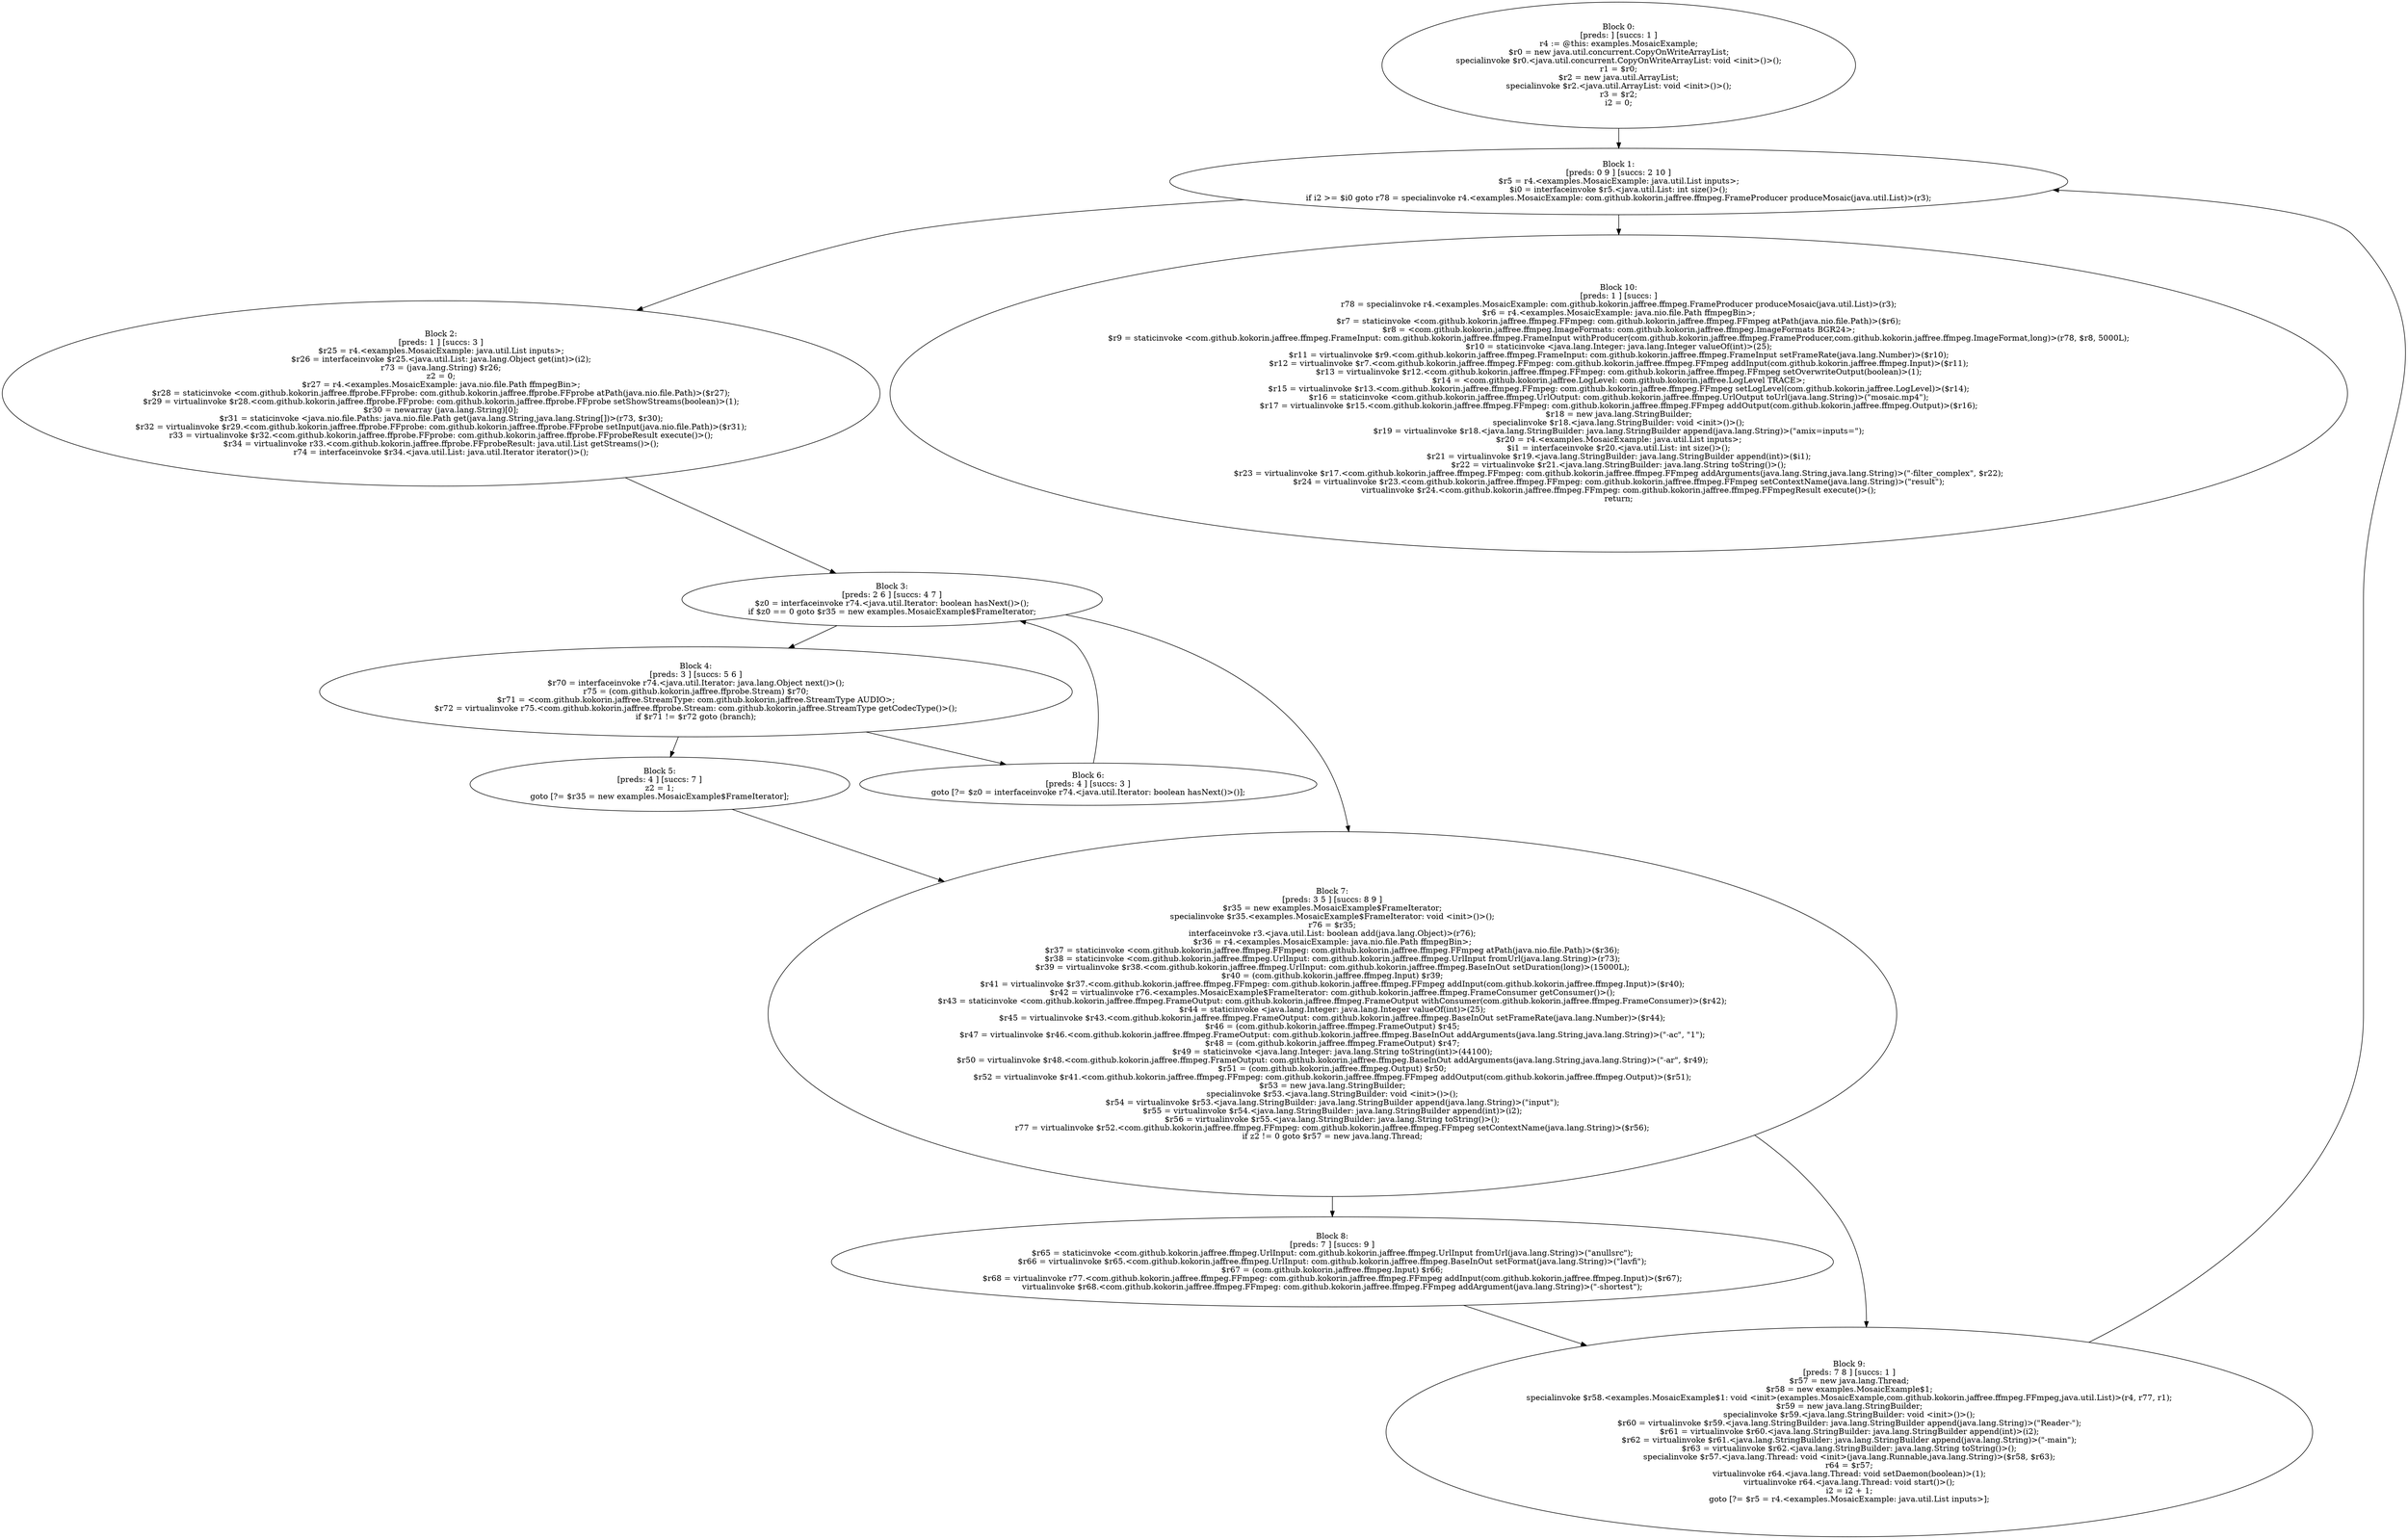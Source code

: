 digraph "unitGraph" {
    "Block 0:
[preds: ] [succs: 1 ]
r4 := @this: examples.MosaicExample;
$r0 = new java.util.concurrent.CopyOnWriteArrayList;
specialinvoke $r0.<java.util.concurrent.CopyOnWriteArrayList: void <init>()>();
r1 = $r0;
$r2 = new java.util.ArrayList;
specialinvoke $r2.<java.util.ArrayList: void <init>()>();
r3 = $r2;
i2 = 0;
"
    "Block 1:
[preds: 0 9 ] [succs: 2 10 ]
$r5 = r4.<examples.MosaicExample: java.util.List inputs>;
$i0 = interfaceinvoke $r5.<java.util.List: int size()>();
if i2 >= $i0 goto r78 = specialinvoke r4.<examples.MosaicExample: com.github.kokorin.jaffree.ffmpeg.FrameProducer produceMosaic(java.util.List)>(r3);
"
    "Block 2:
[preds: 1 ] [succs: 3 ]
$r25 = r4.<examples.MosaicExample: java.util.List inputs>;
$r26 = interfaceinvoke $r25.<java.util.List: java.lang.Object get(int)>(i2);
r73 = (java.lang.String) $r26;
z2 = 0;
$r27 = r4.<examples.MosaicExample: java.nio.file.Path ffmpegBin>;
$r28 = staticinvoke <com.github.kokorin.jaffree.ffprobe.FFprobe: com.github.kokorin.jaffree.ffprobe.FFprobe atPath(java.nio.file.Path)>($r27);
$r29 = virtualinvoke $r28.<com.github.kokorin.jaffree.ffprobe.FFprobe: com.github.kokorin.jaffree.ffprobe.FFprobe setShowStreams(boolean)>(1);
$r30 = newarray (java.lang.String)[0];
$r31 = staticinvoke <java.nio.file.Paths: java.nio.file.Path get(java.lang.String,java.lang.String[])>(r73, $r30);
$r32 = virtualinvoke $r29.<com.github.kokorin.jaffree.ffprobe.FFprobe: com.github.kokorin.jaffree.ffprobe.FFprobe setInput(java.nio.file.Path)>($r31);
r33 = virtualinvoke $r32.<com.github.kokorin.jaffree.ffprobe.FFprobe: com.github.kokorin.jaffree.ffprobe.FFprobeResult execute()>();
$r34 = virtualinvoke r33.<com.github.kokorin.jaffree.ffprobe.FFprobeResult: java.util.List getStreams()>();
r74 = interfaceinvoke $r34.<java.util.List: java.util.Iterator iterator()>();
"
    "Block 3:
[preds: 2 6 ] [succs: 4 7 ]
$z0 = interfaceinvoke r74.<java.util.Iterator: boolean hasNext()>();
if $z0 == 0 goto $r35 = new examples.MosaicExample$FrameIterator;
"
    "Block 4:
[preds: 3 ] [succs: 5 6 ]
$r70 = interfaceinvoke r74.<java.util.Iterator: java.lang.Object next()>();
r75 = (com.github.kokorin.jaffree.ffprobe.Stream) $r70;
$r71 = <com.github.kokorin.jaffree.StreamType: com.github.kokorin.jaffree.StreamType AUDIO>;
$r72 = virtualinvoke r75.<com.github.kokorin.jaffree.ffprobe.Stream: com.github.kokorin.jaffree.StreamType getCodecType()>();
if $r71 != $r72 goto (branch);
"
    "Block 5:
[preds: 4 ] [succs: 7 ]
z2 = 1;
goto [?= $r35 = new examples.MosaicExample$FrameIterator];
"
    "Block 6:
[preds: 4 ] [succs: 3 ]
goto [?= $z0 = interfaceinvoke r74.<java.util.Iterator: boolean hasNext()>()];
"
    "Block 7:
[preds: 3 5 ] [succs: 8 9 ]
$r35 = new examples.MosaicExample$FrameIterator;
specialinvoke $r35.<examples.MosaicExample$FrameIterator: void <init>()>();
r76 = $r35;
interfaceinvoke r3.<java.util.List: boolean add(java.lang.Object)>(r76);
$r36 = r4.<examples.MosaicExample: java.nio.file.Path ffmpegBin>;
$r37 = staticinvoke <com.github.kokorin.jaffree.ffmpeg.FFmpeg: com.github.kokorin.jaffree.ffmpeg.FFmpeg atPath(java.nio.file.Path)>($r36);
$r38 = staticinvoke <com.github.kokorin.jaffree.ffmpeg.UrlInput: com.github.kokorin.jaffree.ffmpeg.UrlInput fromUrl(java.lang.String)>(r73);
$r39 = virtualinvoke $r38.<com.github.kokorin.jaffree.ffmpeg.UrlInput: com.github.kokorin.jaffree.ffmpeg.BaseInOut setDuration(long)>(15000L);
$r40 = (com.github.kokorin.jaffree.ffmpeg.Input) $r39;
$r41 = virtualinvoke $r37.<com.github.kokorin.jaffree.ffmpeg.FFmpeg: com.github.kokorin.jaffree.ffmpeg.FFmpeg addInput(com.github.kokorin.jaffree.ffmpeg.Input)>($r40);
$r42 = virtualinvoke r76.<examples.MosaicExample$FrameIterator: com.github.kokorin.jaffree.ffmpeg.FrameConsumer getConsumer()>();
$r43 = staticinvoke <com.github.kokorin.jaffree.ffmpeg.FrameOutput: com.github.kokorin.jaffree.ffmpeg.FrameOutput withConsumer(com.github.kokorin.jaffree.ffmpeg.FrameConsumer)>($r42);
$r44 = staticinvoke <java.lang.Integer: java.lang.Integer valueOf(int)>(25);
$r45 = virtualinvoke $r43.<com.github.kokorin.jaffree.ffmpeg.FrameOutput: com.github.kokorin.jaffree.ffmpeg.BaseInOut setFrameRate(java.lang.Number)>($r44);
$r46 = (com.github.kokorin.jaffree.ffmpeg.FrameOutput) $r45;
$r47 = virtualinvoke $r46.<com.github.kokorin.jaffree.ffmpeg.FrameOutput: com.github.kokorin.jaffree.ffmpeg.BaseInOut addArguments(java.lang.String,java.lang.String)>(\"-ac\", \"1\");
$r48 = (com.github.kokorin.jaffree.ffmpeg.FrameOutput) $r47;
$r49 = staticinvoke <java.lang.Integer: java.lang.String toString(int)>(44100);
$r50 = virtualinvoke $r48.<com.github.kokorin.jaffree.ffmpeg.FrameOutput: com.github.kokorin.jaffree.ffmpeg.BaseInOut addArguments(java.lang.String,java.lang.String)>(\"-ar\", $r49);
$r51 = (com.github.kokorin.jaffree.ffmpeg.Output) $r50;
$r52 = virtualinvoke $r41.<com.github.kokorin.jaffree.ffmpeg.FFmpeg: com.github.kokorin.jaffree.ffmpeg.FFmpeg addOutput(com.github.kokorin.jaffree.ffmpeg.Output)>($r51);
$r53 = new java.lang.StringBuilder;
specialinvoke $r53.<java.lang.StringBuilder: void <init>()>();
$r54 = virtualinvoke $r53.<java.lang.StringBuilder: java.lang.StringBuilder append(java.lang.String)>(\"input\");
$r55 = virtualinvoke $r54.<java.lang.StringBuilder: java.lang.StringBuilder append(int)>(i2);
$r56 = virtualinvoke $r55.<java.lang.StringBuilder: java.lang.String toString()>();
r77 = virtualinvoke $r52.<com.github.kokorin.jaffree.ffmpeg.FFmpeg: com.github.kokorin.jaffree.ffmpeg.FFmpeg setContextName(java.lang.String)>($r56);
if z2 != 0 goto $r57 = new java.lang.Thread;
"
    "Block 8:
[preds: 7 ] [succs: 9 ]
$r65 = staticinvoke <com.github.kokorin.jaffree.ffmpeg.UrlInput: com.github.kokorin.jaffree.ffmpeg.UrlInput fromUrl(java.lang.String)>(\"anullsrc\");
$r66 = virtualinvoke $r65.<com.github.kokorin.jaffree.ffmpeg.UrlInput: com.github.kokorin.jaffree.ffmpeg.BaseInOut setFormat(java.lang.String)>(\"lavfi\");
$r67 = (com.github.kokorin.jaffree.ffmpeg.Input) $r66;
$r68 = virtualinvoke r77.<com.github.kokorin.jaffree.ffmpeg.FFmpeg: com.github.kokorin.jaffree.ffmpeg.FFmpeg addInput(com.github.kokorin.jaffree.ffmpeg.Input)>($r67);
virtualinvoke $r68.<com.github.kokorin.jaffree.ffmpeg.FFmpeg: com.github.kokorin.jaffree.ffmpeg.FFmpeg addArgument(java.lang.String)>(\"-shortest\");
"
    "Block 9:
[preds: 7 8 ] [succs: 1 ]
$r57 = new java.lang.Thread;
$r58 = new examples.MosaicExample$1;
specialinvoke $r58.<examples.MosaicExample$1: void <init>(examples.MosaicExample,com.github.kokorin.jaffree.ffmpeg.FFmpeg,java.util.List)>(r4, r77, r1);
$r59 = new java.lang.StringBuilder;
specialinvoke $r59.<java.lang.StringBuilder: void <init>()>();
$r60 = virtualinvoke $r59.<java.lang.StringBuilder: java.lang.StringBuilder append(java.lang.String)>(\"Reader-\");
$r61 = virtualinvoke $r60.<java.lang.StringBuilder: java.lang.StringBuilder append(int)>(i2);
$r62 = virtualinvoke $r61.<java.lang.StringBuilder: java.lang.StringBuilder append(java.lang.String)>(\"-main\");
$r63 = virtualinvoke $r62.<java.lang.StringBuilder: java.lang.String toString()>();
specialinvoke $r57.<java.lang.Thread: void <init>(java.lang.Runnable,java.lang.String)>($r58, $r63);
r64 = $r57;
virtualinvoke r64.<java.lang.Thread: void setDaemon(boolean)>(1);
virtualinvoke r64.<java.lang.Thread: void start()>();
i2 = i2 + 1;
goto [?= $r5 = r4.<examples.MosaicExample: java.util.List inputs>];
"
    "Block 10:
[preds: 1 ] [succs: ]
r78 = specialinvoke r4.<examples.MosaicExample: com.github.kokorin.jaffree.ffmpeg.FrameProducer produceMosaic(java.util.List)>(r3);
$r6 = r4.<examples.MosaicExample: java.nio.file.Path ffmpegBin>;
$r7 = staticinvoke <com.github.kokorin.jaffree.ffmpeg.FFmpeg: com.github.kokorin.jaffree.ffmpeg.FFmpeg atPath(java.nio.file.Path)>($r6);
$r8 = <com.github.kokorin.jaffree.ffmpeg.ImageFormats: com.github.kokorin.jaffree.ffmpeg.ImageFormats BGR24>;
$r9 = staticinvoke <com.github.kokorin.jaffree.ffmpeg.FrameInput: com.github.kokorin.jaffree.ffmpeg.FrameInput withProducer(com.github.kokorin.jaffree.ffmpeg.FrameProducer,com.github.kokorin.jaffree.ffmpeg.ImageFormat,long)>(r78, $r8, 5000L);
$r10 = staticinvoke <java.lang.Integer: java.lang.Integer valueOf(int)>(25);
$r11 = virtualinvoke $r9.<com.github.kokorin.jaffree.ffmpeg.FrameInput: com.github.kokorin.jaffree.ffmpeg.FrameInput setFrameRate(java.lang.Number)>($r10);
$r12 = virtualinvoke $r7.<com.github.kokorin.jaffree.ffmpeg.FFmpeg: com.github.kokorin.jaffree.ffmpeg.FFmpeg addInput(com.github.kokorin.jaffree.ffmpeg.Input)>($r11);
$r13 = virtualinvoke $r12.<com.github.kokorin.jaffree.ffmpeg.FFmpeg: com.github.kokorin.jaffree.ffmpeg.FFmpeg setOverwriteOutput(boolean)>(1);
$r14 = <com.github.kokorin.jaffree.LogLevel: com.github.kokorin.jaffree.LogLevel TRACE>;
$r15 = virtualinvoke $r13.<com.github.kokorin.jaffree.ffmpeg.FFmpeg: com.github.kokorin.jaffree.ffmpeg.FFmpeg setLogLevel(com.github.kokorin.jaffree.LogLevel)>($r14);
$r16 = staticinvoke <com.github.kokorin.jaffree.ffmpeg.UrlOutput: com.github.kokorin.jaffree.ffmpeg.UrlOutput toUrl(java.lang.String)>(\"mosaic.mp4\");
$r17 = virtualinvoke $r15.<com.github.kokorin.jaffree.ffmpeg.FFmpeg: com.github.kokorin.jaffree.ffmpeg.FFmpeg addOutput(com.github.kokorin.jaffree.ffmpeg.Output)>($r16);
$r18 = new java.lang.StringBuilder;
specialinvoke $r18.<java.lang.StringBuilder: void <init>()>();
$r19 = virtualinvoke $r18.<java.lang.StringBuilder: java.lang.StringBuilder append(java.lang.String)>(\"amix=inputs=\");
$r20 = r4.<examples.MosaicExample: java.util.List inputs>;
$i1 = interfaceinvoke $r20.<java.util.List: int size()>();
$r21 = virtualinvoke $r19.<java.lang.StringBuilder: java.lang.StringBuilder append(int)>($i1);
$r22 = virtualinvoke $r21.<java.lang.StringBuilder: java.lang.String toString()>();
$r23 = virtualinvoke $r17.<com.github.kokorin.jaffree.ffmpeg.FFmpeg: com.github.kokorin.jaffree.ffmpeg.FFmpeg addArguments(java.lang.String,java.lang.String)>(\"-filter_complex\", $r22);
$r24 = virtualinvoke $r23.<com.github.kokorin.jaffree.ffmpeg.FFmpeg: com.github.kokorin.jaffree.ffmpeg.FFmpeg setContextName(java.lang.String)>(\"result\");
virtualinvoke $r24.<com.github.kokorin.jaffree.ffmpeg.FFmpeg: com.github.kokorin.jaffree.ffmpeg.FFmpegResult execute()>();
return;
"
    "Block 0:
[preds: ] [succs: 1 ]
r4 := @this: examples.MosaicExample;
$r0 = new java.util.concurrent.CopyOnWriteArrayList;
specialinvoke $r0.<java.util.concurrent.CopyOnWriteArrayList: void <init>()>();
r1 = $r0;
$r2 = new java.util.ArrayList;
specialinvoke $r2.<java.util.ArrayList: void <init>()>();
r3 = $r2;
i2 = 0;
"->"Block 1:
[preds: 0 9 ] [succs: 2 10 ]
$r5 = r4.<examples.MosaicExample: java.util.List inputs>;
$i0 = interfaceinvoke $r5.<java.util.List: int size()>();
if i2 >= $i0 goto r78 = specialinvoke r4.<examples.MosaicExample: com.github.kokorin.jaffree.ffmpeg.FrameProducer produceMosaic(java.util.List)>(r3);
";
    "Block 1:
[preds: 0 9 ] [succs: 2 10 ]
$r5 = r4.<examples.MosaicExample: java.util.List inputs>;
$i0 = interfaceinvoke $r5.<java.util.List: int size()>();
if i2 >= $i0 goto r78 = specialinvoke r4.<examples.MosaicExample: com.github.kokorin.jaffree.ffmpeg.FrameProducer produceMosaic(java.util.List)>(r3);
"->"Block 2:
[preds: 1 ] [succs: 3 ]
$r25 = r4.<examples.MosaicExample: java.util.List inputs>;
$r26 = interfaceinvoke $r25.<java.util.List: java.lang.Object get(int)>(i2);
r73 = (java.lang.String) $r26;
z2 = 0;
$r27 = r4.<examples.MosaicExample: java.nio.file.Path ffmpegBin>;
$r28 = staticinvoke <com.github.kokorin.jaffree.ffprobe.FFprobe: com.github.kokorin.jaffree.ffprobe.FFprobe atPath(java.nio.file.Path)>($r27);
$r29 = virtualinvoke $r28.<com.github.kokorin.jaffree.ffprobe.FFprobe: com.github.kokorin.jaffree.ffprobe.FFprobe setShowStreams(boolean)>(1);
$r30 = newarray (java.lang.String)[0];
$r31 = staticinvoke <java.nio.file.Paths: java.nio.file.Path get(java.lang.String,java.lang.String[])>(r73, $r30);
$r32 = virtualinvoke $r29.<com.github.kokorin.jaffree.ffprobe.FFprobe: com.github.kokorin.jaffree.ffprobe.FFprobe setInput(java.nio.file.Path)>($r31);
r33 = virtualinvoke $r32.<com.github.kokorin.jaffree.ffprobe.FFprobe: com.github.kokorin.jaffree.ffprobe.FFprobeResult execute()>();
$r34 = virtualinvoke r33.<com.github.kokorin.jaffree.ffprobe.FFprobeResult: java.util.List getStreams()>();
r74 = interfaceinvoke $r34.<java.util.List: java.util.Iterator iterator()>();
";
    "Block 1:
[preds: 0 9 ] [succs: 2 10 ]
$r5 = r4.<examples.MosaicExample: java.util.List inputs>;
$i0 = interfaceinvoke $r5.<java.util.List: int size()>();
if i2 >= $i0 goto r78 = specialinvoke r4.<examples.MosaicExample: com.github.kokorin.jaffree.ffmpeg.FrameProducer produceMosaic(java.util.List)>(r3);
"->"Block 10:
[preds: 1 ] [succs: ]
r78 = specialinvoke r4.<examples.MosaicExample: com.github.kokorin.jaffree.ffmpeg.FrameProducer produceMosaic(java.util.List)>(r3);
$r6 = r4.<examples.MosaicExample: java.nio.file.Path ffmpegBin>;
$r7 = staticinvoke <com.github.kokorin.jaffree.ffmpeg.FFmpeg: com.github.kokorin.jaffree.ffmpeg.FFmpeg atPath(java.nio.file.Path)>($r6);
$r8 = <com.github.kokorin.jaffree.ffmpeg.ImageFormats: com.github.kokorin.jaffree.ffmpeg.ImageFormats BGR24>;
$r9 = staticinvoke <com.github.kokorin.jaffree.ffmpeg.FrameInput: com.github.kokorin.jaffree.ffmpeg.FrameInput withProducer(com.github.kokorin.jaffree.ffmpeg.FrameProducer,com.github.kokorin.jaffree.ffmpeg.ImageFormat,long)>(r78, $r8, 5000L);
$r10 = staticinvoke <java.lang.Integer: java.lang.Integer valueOf(int)>(25);
$r11 = virtualinvoke $r9.<com.github.kokorin.jaffree.ffmpeg.FrameInput: com.github.kokorin.jaffree.ffmpeg.FrameInput setFrameRate(java.lang.Number)>($r10);
$r12 = virtualinvoke $r7.<com.github.kokorin.jaffree.ffmpeg.FFmpeg: com.github.kokorin.jaffree.ffmpeg.FFmpeg addInput(com.github.kokorin.jaffree.ffmpeg.Input)>($r11);
$r13 = virtualinvoke $r12.<com.github.kokorin.jaffree.ffmpeg.FFmpeg: com.github.kokorin.jaffree.ffmpeg.FFmpeg setOverwriteOutput(boolean)>(1);
$r14 = <com.github.kokorin.jaffree.LogLevel: com.github.kokorin.jaffree.LogLevel TRACE>;
$r15 = virtualinvoke $r13.<com.github.kokorin.jaffree.ffmpeg.FFmpeg: com.github.kokorin.jaffree.ffmpeg.FFmpeg setLogLevel(com.github.kokorin.jaffree.LogLevel)>($r14);
$r16 = staticinvoke <com.github.kokorin.jaffree.ffmpeg.UrlOutput: com.github.kokorin.jaffree.ffmpeg.UrlOutput toUrl(java.lang.String)>(\"mosaic.mp4\");
$r17 = virtualinvoke $r15.<com.github.kokorin.jaffree.ffmpeg.FFmpeg: com.github.kokorin.jaffree.ffmpeg.FFmpeg addOutput(com.github.kokorin.jaffree.ffmpeg.Output)>($r16);
$r18 = new java.lang.StringBuilder;
specialinvoke $r18.<java.lang.StringBuilder: void <init>()>();
$r19 = virtualinvoke $r18.<java.lang.StringBuilder: java.lang.StringBuilder append(java.lang.String)>(\"amix=inputs=\");
$r20 = r4.<examples.MosaicExample: java.util.List inputs>;
$i1 = interfaceinvoke $r20.<java.util.List: int size()>();
$r21 = virtualinvoke $r19.<java.lang.StringBuilder: java.lang.StringBuilder append(int)>($i1);
$r22 = virtualinvoke $r21.<java.lang.StringBuilder: java.lang.String toString()>();
$r23 = virtualinvoke $r17.<com.github.kokorin.jaffree.ffmpeg.FFmpeg: com.github.kokorin.jaffree.ffmpeg.FFmpeg addArguments(java.lang.String,java.lang.String)>(\"-filter_complex\", $r22);
$r24 = virtualinvoke $r23.<com.github.kokorin.jaffree.ffmpeg.FFmpeg: com.github.kokorin.jaffree.ffmpeg.FFmpeg setContextName(java.lang.String)>(\"result\");
virtualinvoke $r24.<com.github.kokorin.jaffree.ffmpeg.FFmpeg: com.github.kokorin.jaffree.ffmpeg.FFmpegResult execute()>();
return;
";
    "Block 2:
[preds: 1 ] [succs: 3 ]
$r25 = r4.<examples.MosaicExample: java.util.List inputs>;
$r26 = interfaceinvoke $r25.<java.util.List: java.lang.Object get(int)>(i2);
r73 = (java.lang.String) $r26;
z2 = 0;
$r27 = r4.<examples.MosaicExample: java.nio.file.Path ffmpegBin>;
$r28 = staticinvoke <com.github.kokorin.jaffree.ffprobe.FFprobe: com.github.kokorin.jaffree.ffprobe.FFprobe atPath(java.nio.file.Path)>($r27);
$r29 = virtualinvoke $r28.<com.github.kokorin.jaffree.ffprobe.FFprobe: com.github.kokorin.jaffree.ffprobe.FFprobe setShowStreams(boolean)>(1);
$r30 = newarray (java.lang.String)[0];
$r31 = staticinvoke <java.nio.file.Paths: java.nio.file.Path get(java.lang.String,java.lang.String[])>(r73, $r30);
$r32 = virtualinvoke $r29.<com.github.kokorin.jaffree.ffprobe.FFprobe: com.github.kokorin.jaffree.ffprobe.FFprobe setInput(java.nio.file.Path)>($r31);
r33 = virtualinvoke $r32.<com.github.kokorin.jaffree.ffprobe.FFprobe: com.github.kokorin.jaffree.ffprobe.FFprobeResult execute()>();
$r34 = virtualinvoke r33.<com.github.kokorin.jaffree.ffprobe.FFprobeResult: java.util.List getStreams()>();
r74 = interfaceinvoke $r34.<java.util.List: java.util.Iterator iterator()>();
"->"Block 3:
[preds: 2 6 ] [succs: 4 7 ]
$z0 = interfaceinvoke r74.<java.util.Iterator: boolean hasNext()>();
if $z0 == 0 goto $r35 = new examples.MosaicExample$FrameIterator;
";
    "Block 3:
[preds: 2 6 ] [succs: 4 7 ]
$z0 = interfaceinvoke r74.<java.util.Iterator: boolean hasNext()>();
if $z0 == 0 goto $r35 = new examples.MosaicExample$FrameIterator;
"->"Block 4:
[preds: 3 ] [succs: 5 6 ]
$r70 = interfaceinvoke r74.<java.util.Iterator: java.lang.Object next()>();
r75 = (com.github.kokorin.jaffree.ffprobe.Stream) $r70;
$r71 = <com.github.kokorin.jaffree.StreamType: com.github.kokorin.jaffree.StreamType AUDIO>;
$r72 = virtualinvoke r75.<com.github.kokorin.jaffree.ffprobe.Stream: com.github.kokorin.jaffree.StreamType getCodecType()>();
if $r71 != $r72 goto (branch);
";
    "Block 3:
[preds: 2 6 ] [succs: 4 7 ]
$z0 = interfaceinvoke r74.<java.util.Iterator: boolean hasNext()>();
if $z0 == 0 goto $r35 = new examples.MosaicExample$FrameIterator;
"->"Block 7:
[preds: 3 5 ] [succs: 8 9 ]
$r35 = new examples.MosaicExample$FrameIterator;
specialinvoke $r35.<examples.MosaicExample$FrameIterator: void <init>()>();
r76 = $r35;
interfaceinvoke r3.<java.util.List: boolean add(java.lang.Object)>(r76);
$r36 = r4.<examples.MosaicExample: java.nio.file.Path ffmpegBin>;
$r37 = staticinvoke <com.github.kokorin.jaffree.ffmpeg.FFmpeg: com.github.kokorin.jaffree.ffmpeg.FFmpeg atPath(java.nio.file.Path)>($r36);
$r38 = staticinvoke <com.github.kokorin.jaffree.ffmpeg.UrlInput: com.github.kokorin.jaffree.ffmpeg.UrlInput fromUrl(java.lang.String)>(r73);
$r39 = virtualinvoke $r38.<com.github.kokorin.jaffree.ffmpeg.UrlInput: com.github.kokorin.jaffree.ffmpeg.BaseInOut setDuration(long)>(15000L);
$r40 = (com.github.kokorin.jaffree.ffmpeg.Input) $r39;
$r41 = virtualinvoke $r37.<com.github.kokorin.jaffree.ffmpeg.FFmpeg: com.github.kokorin.jaffree.ffmpeg.FFmpeg addInput(com.github.kokorin.jaffree.ffmpeg.Input)>($r40);
$r42 = virtualinvoke r76.<examples.MosaicExample$FrameIterator: com.github.kokorin.jaffree.ffmpeg.FrameConsumer getConsumer()>();
$r43 = staticinvoke <com.github.kokorin.jaffree.ffmpeg.FrameOutput: com.github.kokorin.jaffree.ffmpeg.FrameOutput withConsumer(com.github.kokorin.jaffree.ffmpeg.FrameConsumer)>($r42);
$r44 = staticinvoke <java.lang.Integer: java.lang.Integer valueOf(int)>(25);
$r45 = virtualinvoke $r43.<com.github.kokorin.jaffree.ffmpeg.FrameOutput: com.github.kokorin.jaffree.ffmpeg.BaseInOut setFrameRate(java.lang.Number)>($r44);
$r46 = (com.github.kokorin.jaffree.ffmpeg.FrameOutput) $r45;
$r47 = virtualinvoke $r46.<com.github.kokorin.jaffree.ffmpeg.FrameOutput: com.github.kokorin.jaffree.ffmpeg.BaseInOut addArguments(java.lang.String,java.lang.String)>(\"-ac\", \"1\");
$r48 = (com.github.kokorin.jaffree.ffmpeg.FrameOutput) $r47;
$r49 = staticinvoke <java.lang.Integer: java.lang.String toString(int)>(44100);
$r50 = virtualinvoke $r48.<com.github.kokorin.jaffree.ffmpeg.FrameOutput: com.github.kokorin.jaffree.ffmpeg.BaseInOut addArguments(java.lang.String,java.lang.String)>(\"-ar\", $r49);
$r51 = (com.github.kokorin.jaffree.ffmpeg.Output) $r50;
$r52 = virtualinvoke $r41.<com.github.kokorin.jaffree.ffmpeg.FFmpeg: com.github.kokorin.jaffree.ffmpeg.FFmpeg addOutput(com.github.kokorin.jaffree.ffmpeg.Output)>($r51);
$r53 = new java.lang.StringBuilder;
specialinvoke $r53.<java.lang.StringBuilder: void <init>()>();
$r54 = virtualinvoke $r53.<java.lang.StringBuilder: java.lang.StringBuilder append(java.lang.String)>(\"input\");
$r55 = virtualinvoke $r54.<java.lang.StringBuilder: java.lang.StringBuilder append(int)>(i2);
$r56 = virtualinvoke $r55.<java.lang.StringBuilder: java.lang.String toString()>();
r77 = virtualinvoke $r52.<com.github.kokorin.jaffree.ffmpeg.FFmpeg: com.github.kokorin.jaffree.ffmpeg.FFmpeg setContextName(java.lang.String)>($r56);
if z2 != 0 goto $r57 = new java.lang.Thread;
";
    "Block 4:
[preds: 3 ] [succs: 5 6 ]
$r70 = interfaceinvoke r74.<java.util.Iterator: java.lang.Object next()>();
r75 = (com.github.kokorin.jaffree.ffprobe.Stream) $r70;
$r71 = <com.github.kokorin.jaffree.StreamType: com.github.kokorin.jaffree.StreamType AUDIO>;
$r72 = virtualinvoke r75.<com.github.kokorin.jaffree.ffprobe.Stream: com.github.kokorin.jaffree.StreamType getCodecType()>();
if $r71 != $r72 goto (branch);
"->"Block 5:
[preds: 4 ] [succs: 7 ]
z2 = 1;
goto [?= $r35 = new examples.MosaicExample$FrameIterator];
";
    "Block 4:
[preds: 3 ] [succs: 5 6 ]
$r70 = interfaceinvoke r74.<java.util.Iterator: java.lang.Object next()>();
r75 = (com.github.kokorin.jaffree.ffprobe.Stream) $r70;
$r71 = <com.github.kokorin.jaffree.StreamType: com.github.kokorin.jaffree.StreamType AUDIO>;
$r72 = virtualinvoke r75.<com.github.kokorin.jaffree.ffprobe.Stream: com.github.kokorin.jaffree.StreamType getCodecType()>();
if $r71 != $r72 goto (branch);
"->"Block 6:
[preds: 4 ] [succs: 3 ]
goto [?= $z0 = interfaceinvoke r74.<java.util.Iterator: boolean hasNext()>()];
";
    "Block 5:
[preds: 4 ] [succs: 7 ]
z2 = 1;
goto [?= $r35 = new examples.MosaicExample$FrameIterator];
"->"Block 7:
[preds: 3 5 ] [succs: 8 9 ]
$r35 = new examples.MosaicExample$FrameIterator;
specialinvoke $r35.<examples.MosaicExample$FrameIterator: void <init>()>();
r76 = $r35;
interfaceinvoke r3.<java.util.List: boolean add(java.lang.Object)>(r76);
$r36 = r4.<examples.MosaicExample: java.nio.file.Path ffmpegBin>;
$r37 = staticinvoke <com.github.kokorin.jaffree.ffmpeg.FFmpeg: com.github.kokorin.jaffree.ffmpeg.FFmpeg atPath(java.nio.file.Path)>($r36);
$r38 = staticinvoke <com.github.kokorin.jaffree.ffmpeg.UrlInput: com.github.kokorin.jaffree.ffmpeg.UrlInput fromUrl(java.lang.String)>(r73);
$r39 = virtualinvoke $r38.<com.github.kokorin.jaffree.ffmpeg.UrlInput: com.github.kokorin.jaffree.ffmpeg.BaseInOut setDuration(long)>(15000L);
$r40 = (com.github.kokorin.jaffree.ffmpeg.Input) $r39;
$r41 = virtualinvoke $r37.<com.github.kokorin.jaffree.ffmpeg.FFmpeg: com.github.kokorin.jaffree.ffmpeg.FFmpeg addInput(com.github.kokorin.jaffree.ffmpeg.Input)>($r40);
$r42 = virtualinvoke r76.<examples.MosaicExample$FrameIterator: com.github.kokorin.jaffree.ffmpeg.FrameConsumer getConsumer()>();
$r43 = staticinvoke <com.github.kokorin.jaffree.ffmpeg.FrameOutput: com.github.kokorin.jaffree.ffmpeg.FrameOutput withConsumer(com.github.kokorin.jaffree.ffmpeg.FrameConsumer)>($r42);
$r44 = staticinvoke <java.lang.Integer: java.lang.Integer valueOf(int)>(25);
$r45 = virtualinvoke $r43.<com.github.kokorin.jaffree.ffmpeg.FrameOutput: com.github.kokorin.jaffree.ffmpeg.BaseInOut setFrameRate(java.lang.Number)>($r44);
$r46 = (com.github.kokorin.jaffree.ffmpeg.FrameOutput) $r45;
$r47 = virtualinvoke $r46.<com.github.kokorin.jaffree.ffmpeg.FrameOutput: com.github.kokorin.jaffree.ffmpeg.BaseInOut addArguments(java.lang.String,java.lang.String)>(\"-ac\", \"1\");
$r48 = (com.github.kokorin.jaffree.ffmpeg.FrameOutput) $r47;
$r49 = staticinvoke <java.lang.Integer: java.lang.String toString(int)>(44100);
$r50 = virtualinvoke $r48.<com.github.kokorin.jaffree.ffmpeg.FrameOutput: com.github.kokorin.jaffree.ffmpeg.BaseInOut addArguments(java.lang.String,java.lang.String)>(\"-ar\", $r49);
$r51 = (com.github.kokorin.jaffree.ffmpeg.Output) $r50;
$r52 = virtualinvoke $r41.<com.github.kokorin.jaffree.ffmpeg.FFmpeg: com.github.kokorin.jaffree.ffmpeg.FFmpeg addOutput(com.github.kokorin.jaffree.ffmpeg.Output)>($r51);
$r53 = new java.lang.StringBuilder;
specialinvoke $r53.<java.lang.StringBuilder: void <init>()>();
$r54 = virtualinvoke $r53.<java.lang.StringBuilder: java.lang.StringBuilder append(java.lang.String)>(\"input\");
$r55 = virtualinvoke $r54.<java.lang.StringBuilder: java.lang.StringBuilder append(int)>(i2);
$r56 = virtualinvoke $r55.<java.lang.StringBuilder: java.lang.String toString()>();
r77 = virtualinvoke $r52.<com.github.kokorin.jaffree.ffmpeg.FFmpeg: com.github.kokorin.jaffree.ffmpeg.FFmpeg setContextName(java.lang.String)>($r56);
if z2 != 0 goto $r57 = new java.lang.Thread;
";
    "Block 6:
[preds: 4 ] [succs: 3 ]
goto [?= $z0 = interfaceinvoke r74.<java.util.Iterator: boolean hasNext()>()];
"->"Block 3:
[preds: 2 6 ] [succs: 4 7 ]
$z0 = interfaceinvoke r74.<java.util.Iterator: boolean hasNext()>();
if $z0 == 0 goto $r35 = new examples.MosaicExample$FrameIterator;
";
    "Block 7:
[preds: 3 5 ] [succs: 8 9 ]
$r35 = new examples.MosaicExample$FrameIterator;
specialinvoke $r35.<examples.MosaicExample$FrameIterator: void <init>()>();
r76 = $r35;
interfaceinvoke r3.<java.util.List: boolean add(java.lang.Object)>(r76);
$r36 = r4.<examples.MosaicExample: java.nio.file.Path ffmpegBin>;
$r37 = staticinvoke <com.github.kokorin.jaffree.ffmpeg.FFmpeg: com.github.kokorin.jaffree.ffmpeg.FFmpeg atPath(java.nio.file.Path)>($r36);
$r38 = staticinvoke <com.github.kokorin.jaffree.ffmpeg.UrlInput: com.github.kokorin.jaffree.ffmpeg.UrlInput fromUrl(java.lang.String)>(r73);
$r39 = virtualinvoke $r38.<com.github.kokorin.jaffree.ffmpeg.UrlInput: com.github.kokorin.jaffree.ffmpeg.BaseInOut setDuration(long)>(15000L);
$r40 = (com.github.kokorin.jaffree.ffmpeg.Input) $r39;
$r41 = virtualinvoke $r37.<com.github.kokorin.jaffree.ffmpeg.FFmpeg: com.github.kokorin.jaffree.ffmpeg.FFmpeg addInput(com.github.kokorin.jaffree.ffmpeg.Input)>($r40);
$r42 = virtualinvoke r76.<examples.MosaicExample$FrameIterator: com.github.kokorin.jaffree.ffmpeg.FrameConsumer getConsumer()>();
$r43 = staticinvoke <com.github.kokorin.jaffree.ffmpeg.FrameOutput: com.github.kokorin.jaffree.ffmpeg.FrameOutput withConsumer(com.github.kokorin.jaffree.ffmpeg.FrameConsumer)>($r42);
$r44 = staticinvoke <java.lang.Integer: java.lang.Integer valueOf(int)>(25);
$r45 = virtualinvoke $r43.<com.github.kokorin.jaffree.ffmpeg.FrameOutput: com.github.kokorin.jaffree.ffmpeg.BaseInOut setFrameRate(java.lang.Number)>($r44);
$r46 = (com.github.kokorin.jaffree.ffmpeg.FrameOutput) $r45;
$r47 = virtualinvoke $r46.<com.github.kokorin.jaffree.ffmpeg.FrameOutput: com.github.kokorin.jaffree.ffmpeg.BaseInOut addArguments(java.lang.String,java.lang.String)>(\"-ac\", \"1\");
$r48 = (com.github.kokorin.jaffree.ffmpeg.FrameOutput) $r47;
$r49 = staticinvoke <java.lang.Integer: java.lang.String toString(int)>(44100);
$r50 = virtualinvoke $r48.<com.github.kokorin.jaffree.ffmpeg.FrameOutput: com.github.kokorin.jaffree.ffmpeg.BaseInOut addArguments(java.lang.String,java.lang.String)>(\"-ar\", $r49);
$r51 = (com.github.kokorin.jaffree.ffmpeg.Output) $r50;
$r52 = virtualinvoke $r41.<com.github.kokorin.jaffree.ffmpeg.FFmpeg: com.github.kokorin.jaffree.ffmpeg.FFmpeg addOutput(com.github.kokorin.jaffree.ffmpeg.Output)>($r51);
$r53 = new java.lang.StringBuilder;
specialinvoke $r53.<java.lang.StringBuilder: void <init>()>();
$r54 = virtualinvoke $r53.<java.lang.StringBuilder: java.lang.StringBuilder append(java.lang.String)>(\"input\");
$r55 = virtualinvoke $r54.<java.lang.StringBuilder: java.lang.StringBuilder append(int)>(i2);
$r56 = virtualinvoke $r55.<java.lang.StringBuilder: java.lang.String toString()>();
r77 = virtualinvoke $r52.<com.github.kokorin.jaffree.ffmpeg.FFmpeg: com.github.kokorin.jaffree.ffmpeg.FFmpeg setContextName(java.lang.String)>($r56);
if z2 != 0 goto $r57 = new java.lang.Thread;
"->"Block 8:
[preds: 7 ] [succs: 9 ]
$r65 = staticinvoke <com.github.kokorin.jaffree.ffmpeg.UrlInput: com.github.kokorin.jaffree.ffmpeg.UrlInput fromUrl(java.lang.String)>(\"anullsrc\");
$r66 = virtualinvoke $r65.<com.github.kokorin.jaffree.ffmpeg.UrlInput: com.github.kokorin.jaffree.ffmpeg.BaseInOut setFormat(java.lang.String)>(\"lavfi\");
$r67 = (com.github.kokorin.jaffree.ffmpeg.Input) $r66;
$r68 = virtualinvoke r77.<com.github.kokorin.jaffree.ffmpeg.FFmpeg: com.github.kokorin.jaffree.ffmpeg.FFmpeg addInput(com.github.kokorin.jaffree.ffmpeg.Input)>($r67);
virtualinvoke $r68.<com.github.kokorin.jaffree.ffmpeg.FFmpeg: com.github.kokorin.jaffree.ffmpeg.FFmpeg addArgument(java.lang.String)>(\"-shortest\");
";
    "Block 7:
[preds: 3 5 ] [succs: 8 9 ]
$r35 = new examples.MosaicExample$FrameIterator;
specialinvoke $r35.<examples.MosaicExample$FrameIterator: void <init>()>();
r76 = $r35;
interfaceinvoke r3.<java.util.List: boolean add(java.lang.Object)>(r76);
$r36 = r4.<examples.MosaicExample: java.nio.file.Path ffmpegBin>;
$r37 = staticinvoke <com.github.kokorin.jaffree.ffmpeg.FFmpeg: com.github.kokorin.jaffree.ffmpeg.FFmpeg atPath(java.nio.file.Path)>($r36);
$r38 = staticinvoke <com.github.kokorin.jaffree.ffmpeg.UrlInput: com.github.kokorin.jaffree.ffmpeg.UrlInput fromUrl(java.lang.String)>(r73);
$r39 = virtualinvoke $r38.<com.github.kokorin.jaffree.ffmpeg.UrlInput: com.github.kokorin.jaffree.ffmpeg.BaseInOut setDuration(long)>(15000L);
$r40 = (com.github.kokorin.jaffree.ffmpeg.Input) $r39;
$r41 = virtualinvoke $r37.<com.github.kokorin.jaffree.ffmpeg.FFmpeg: com.github.kokorin.jaffree.ffmpeg.FFmpeg addInput(com.github.kokorin.jaffree.ffmpeg.Input)>($r40);
$r42 = virtualinvoke r76.<examples.MosaicExample$FrameIterator: com.github.kokorin.jaffree.ffmpeg.FrameConsumer getConsumer()>();
$r43 = staticinvoke <com.github.kokorin.jaffree.ffmpeg.FrameOutput: com.github.kokorin.jaffree.ffmpeg.FrameOutput withConsumer(com.github.kokorin.jaffree.ffmpeg.FrameConsumer)>($r42);
$r44 = staticinvoke <java.lang.Integer: java.lang.Integer valueOf(int)>(25);
$r45 = virtualinvoke $r43.<com.github.kokorin.jaffree.ffmpeg.FrameOutput: com.github.kokorin.jaffree.ffmpeg.BaseInOut setFrameRate(java.lang.Number)>($r44);
$r46 = (com.github.kokorin.jaffree.ffmpeg.FrameOutput) $r45;
$r47 = virtualinvoke $r46.<com.github.kokorin.jaffree.ffmpeg.FrameOutput: com.github.kokorin.jaffree.ffmpeg.BaseInOut addArguments(java.lang.String,java.lang.String)>(\"-ac\", \"1\");
$r48 = (com.github.kokorin.jaffree.ffmpeg.FrameOutput) $r47;
$r49 = staticinvoke <java.lang.Integer: java.lang.String toString(int)>(44100);
$r50 = virtualinvoke $r48.<com.github.kokorin.jaffree.ffmpeg.FrameOutput: com.github.kokorin.jaffree.ffmpeg.BaseInOut addArguments(java.lang.String,java.lang.String)>(\"-ar\", $r49);
$r51 = (com.github.kokorin.jaffree.ffmpeg.Output) $r50;
$r52 = virtualinvoke $r41.<com.github.kokorin.jaffree.ffmpeg.FFmpeg: com.github.kokorin.jaffree.ffmpeg.FFmpeg addOutput(com.github.kokorin.jaffree.ffmpeg.Output)>($r51);
$r53 = new java.lang.StringBuilder;
specialinvoke $r53.<java.lang.StringBuilder: void <init>()>();
$r54 = virtualinvoke $r53.<java.lang.StringBuilder: java.lang.StringBuilder append(java.lang.String)>(\"input\");
$r55 = virtualinvoke $r54.<java.lang.StringBuilder: java.lang.StringBuilder append(int)>(i2);
$r56 = virtualinvoke $r55.<java.lang.StringBuilder: java.lang.String toString()>();
r77 = virtualinvoke $r52.<com.github.kokorin.jaffree.ffmpeg.FFmpeg: com.github.kokorin.jaffree.ffmpeg.FFmpeg setContextName(java.lang.String)>($r56);
if z2 != 0 goto $r57 = new java.lang.Thread;
"->"Block 9:
[preds: 7 8 ] [succs: 1 ]
$r57 = new java.lang.Thread;
$r58 = new examples.MosaicExample$1;
specialinvoke $r58.<examples.MosaicExample$1: void <init>(examples.MosaicExample,com.github.kokorin.jaffree.ffmpeg.FFmpeg,java.util.List)>(r4, r77, r1);
$r59 = new java.lang.StringBuilder;
specialinvoke $r59.<java.lang.StringBuilder: void <init>()>();
$r60 = virtualinvoke $r59.<java.lang.StringBuilder: java.lang.StringBuilder append(java.lang.String)>(\"Reader-\");
$r61 = virtualinvoke $r60.<java.lang.StringBuilder: java.lang.StringBuilder append(int)>(i2);
$r62 = virtualinvoke $r61.<java.lang.StringBuilder: java.lang.StringBuilder append(java.lang.String)>(\"-main\");
$r63 = virtualinvoke $r62.<java.lang.StringBuilder: java.lang.String toString()>();
specialinvoke $r57.<java.lang.Thread: void <init>(java.lang.Runnable,java.lang.String)>($r58, $r63);
r64 = $r57;
virtualinvoke r64.<java.lang.Thread: void setDaemon(boolean)>(1);
virtualinvoke r64.<java.lang.Thread: void start()>();
i2 = i2 + 1;
goto [?= $r5 = r4.<examples.MosaicExample: java.util.List inputs>];
";
    "Block 8:
[preds: 7 ] [succs: 9 ]
$r65 = staticinvoke <com.github.kokorin.jaffree.ffmpeg.UrlInput: com.github.kokorin.jaffree.ffmpeg.UrlInput fromUrl(java.lang.String)>(\"anullsrc\");
$r66 = virtualinvoke $r65.<com.github.kokorin.jaffree.ffmpeg.UrlInput: com.github.kokorin.jaffree.ffmpeg.BaseInOut setFormat(java.lang.String)>(\"lavfi\");
$r67 = (com.github.kokorin.jaffree.ffmpeg.Input) $r66;
$r68 = virtualinvoke r77.<com.github.kokorin.jaffree.ffmpeg.FFmpeg: com.github.kokorin.jaffree.ffmpeg.FFmpeg addInput(com.github.kokorin.jaffree.ffmpeg.Input)>($r67);
virtualinvoke $r68.<com.github.kokorin.jaffree.ffmpeg.FFmpeg: com.github.kokorin.jaffree.ffmpeg.FFmpeg addArgument(java.lang.String)>(\"-shortest\");
"->"Block 9:
[preds: 7 8 ] [succs: 1 ]
$r57 = new java.lang.Thread;
$r58 = new examples.MosaicExample$1;
specialinvoke $r58.<examples.MosaicExample$1: void <init>(examples.MosaicExample,com.github.kokorin.jaffree.ffmpeg.FFmpeg,java.util.List)>(r4, r77, r1);
$r59 = new java.lang.StringBuilder;
specialinvoke $r59.<java.lang.StringBuilder: void <init>()>();
$r60 = virtualinvoke $r59.<java.lang.StringBuilder: java.lang.StringBuilder append(java.lang.String)>(\"Reader-\");
$r61 = virtualinvoke $r60.<java.lang.StringBuilder: java.lang.StringBuilder append(int)>(i2);
$r62 = virtualinvoke $r61.<java.lang.StringBuilder: java.lang.StringBuilder append(java.lang.String)>(\"-main\");
$r63 = virtualinvoke $r62.<java.lang.StringBuilder: java.lang.String toString()>();
specialinvoke $r57.<java.lang.Thread: void <init>(java.lang.Runnable,java.lang.String)>($r58, $r63);
r64 = $r57;
virtualinvoke r64.<java.lang.Thread: void setDaemon(boolean)>(1);
virtualinvoke r64.<java.lang.Thread: void start()>();
i2 = i2 + 1;
goto [?= $r5 = r4.<examples.MosaicExample: java.util.List inputs>];
";
    "Block 9:
[preds: 7 8 ] [succs: 1 ]
$r57 = new java.lang.Thread;
$r58 = new examples.MosaicExample$1;
specialinvoke $r58.<examples.MosaicExample$1: void <init>(examples.MosaicExample,com.github.kokorin.jaffree.ffmpeg.FFmpeg,java.util.List)>(r4, r77, r1);
$r59 = new java.lang.StringBuilder;
specialinvoke $r59.<java.lang.StringBuilder: void <init>()>();
$r60 = virtualinvoke $r59.<java.lang.StringBuilder: java.lang.StringBuilder append(java.lang.String)>(\"Reader-\");
$r61 = virtualinvoke $r60.<java.lang.StringBuilder: java.lang.StringBuilder append(int)>(i2);
$r62 = virtualinvoke $r61.<java.lang.StringBuilder: java.lang.StringBuilder append(java.lang.String)>(\"-main\");
$r63 = virtualinvoke $r62.<java.lang.StringBuilder: java.lang.String toString()>();
specialinvoke $r57.<java.lang.Thread: void <init>(java.lang.Runnable,java.lang.String)>($r58, $r63);
r64 = $r57;
virtualinvoke r64.<java.lang.Thread: void setDaemon(boolean)>(1);
virtualinvoke r64.<java.lang.Thread: void start()>();
i2 = i2 + 1;
goto [?= $r5 = r4.<examples.MosaicExample: java.util.List inputs>];
"->"Block 1:
[preds: 0 9 ] [succs: 2 10 ]
$r5 = r4.<examples.MosaicExample: java.util.List inputs>;
$i0 = interfaceinvoke $r5.<java.util.List: int size()>();
if i2 >= $i0 goto r78 = specialinvoke r4.<examples.MosaicExample: com.github.kokorin.jaffree.ffmpeg.FrameProducer produceMosaic(java.util.List)>(r3);
";
}
